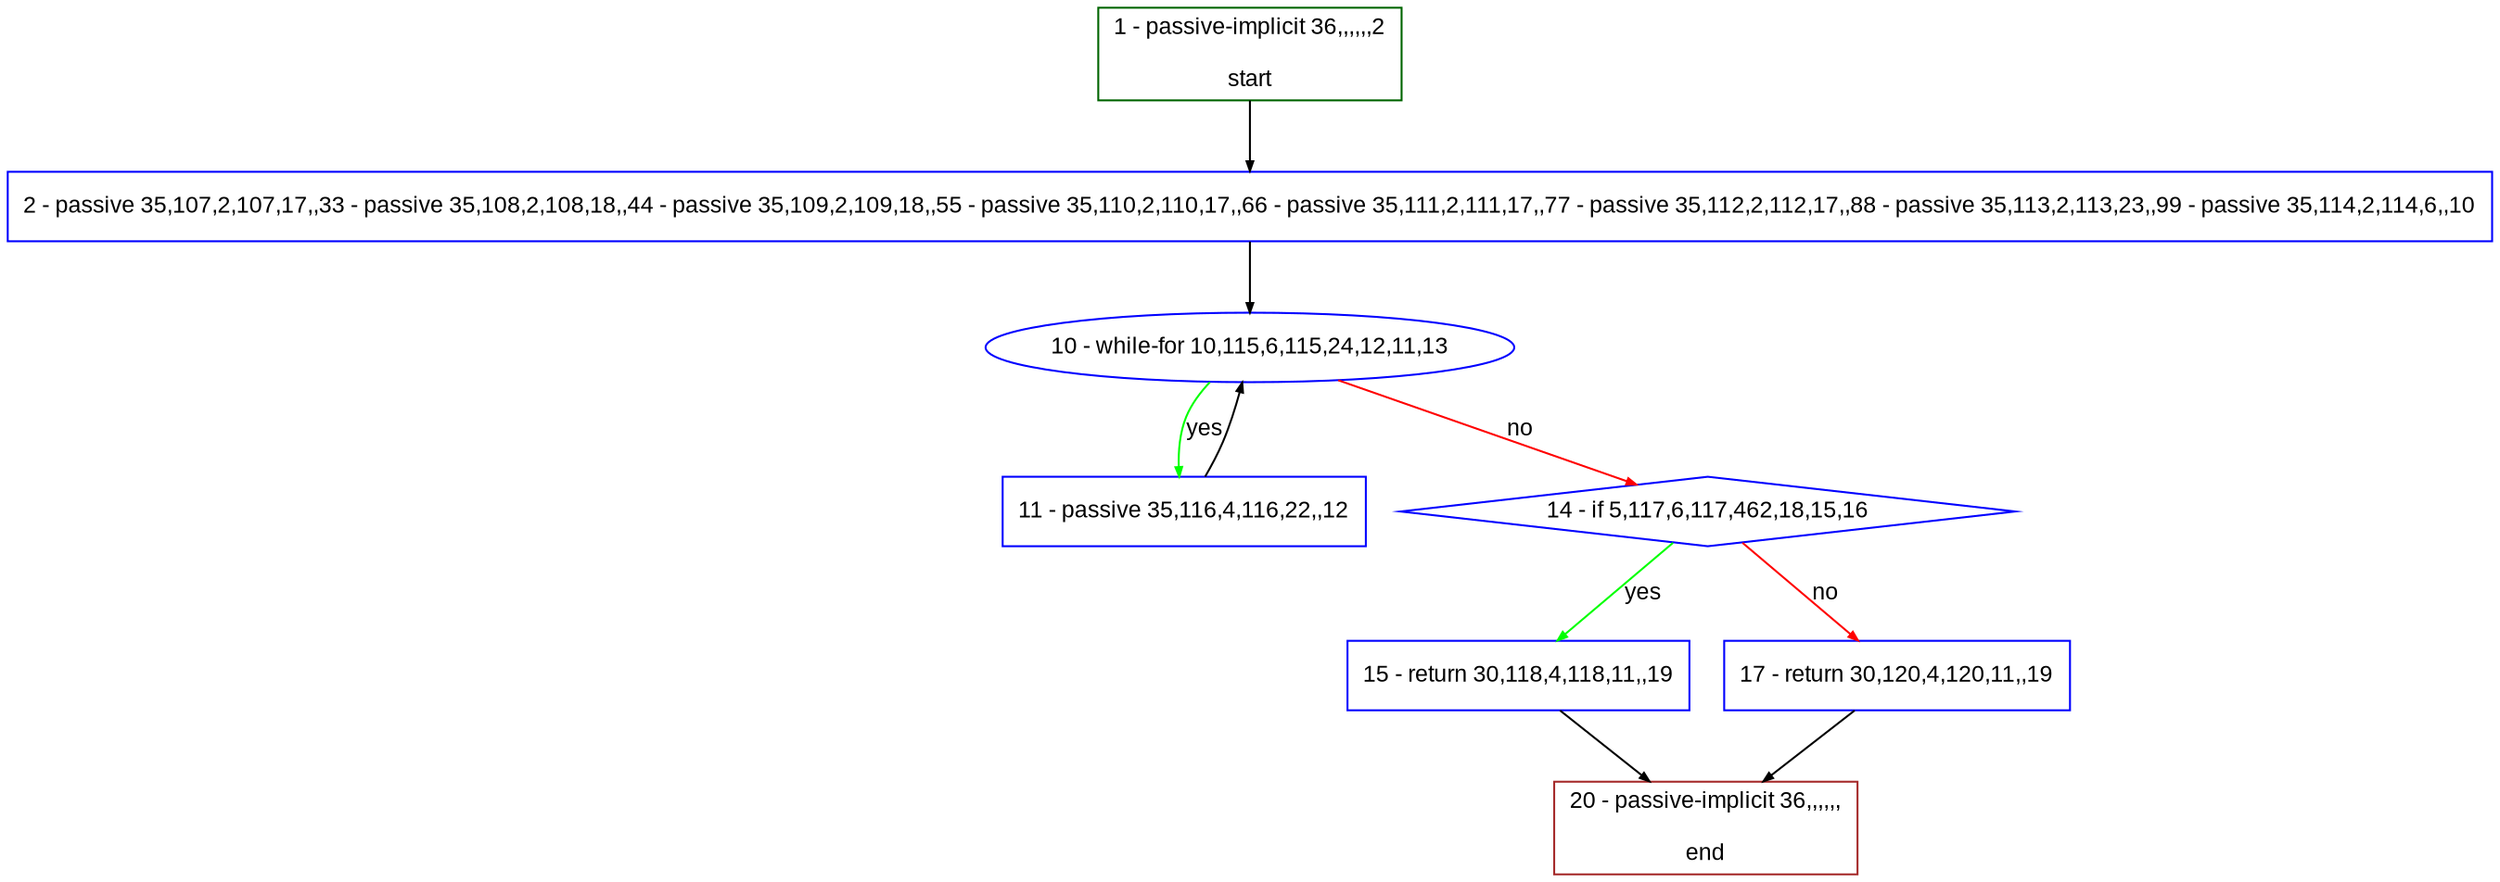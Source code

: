 digraph "" {
  graph [pack="true", label="", fontsize="12", packmode="clust", fontname="Arial", fillcolor="#FFFFCC", bgcolor="white", style="rounded,filled", compound="true"];
  node [node_initialized="no", label="", color="grey", fontsize="12", fillcolor="white", fontname="Arial", style="filled", shape="rectangle", compound="true", fixedsize="false"];
  edge [fontcolor="black", arrowhead="normal", arrowtail="none", arrowsize="0.5", ltail="", label="", color="black", fontsize="12", lhead="", fontname="Arial", dir="forward", compound="true"];
  __N1 [label="2 - passive 35,107,2,107,17,,33 - passive 35,108,2,108,18,,44 - passive 35,109,2,109,18,,55 - passive 35,110,2,110,17,,66 - passive 35,111,2,111,17,,77 - passive 35,112,2,112,17,,88 - passive 35,113,2,113,23,,99 - passive 35,114,2,114,6,,10", color="#0000ff", fillcolor="#ffffff", style="filled", shape="box"];
  __N2 [label="1 - passive-implicit 36,,,,,,2\n\nstart", color="#006400", fillcolor="#ffffff", style="filled", shape="box"];
  __N3 [label="10 - while-for 10,115,6,115,24,12,11,13", color="#0000ff", fillcolor="#ffffff", style="filled", shape="oval"];
  __N4 [label="11 - passive 35,116,4,116,22,,12", color="#0000ff", fillcolor="#ffffff", style="filled", shape="box"];
  __N5 [label="14 - if 5,117,6,117,462,18,15,16", color="#0000ff", fillcolor="#ffffff", style="filled", shape="diamond"];
  __N6 [label="15 - return 30,118,4,118,11,,19", color="#0000ff", fillcolor="#ffffff", style="filled", shape="box"];
  __N7 [label="17 - return 30,120,4,120,11,,19", color="#0000ff", fillcolor="#ffffff", style="filled", shape="box"];
  __N8 [label="20 - passive-implicit 36,,,,,,\n\nend", color="#a52a2a", fillcolor="#ffffff", style="filled", shape="box"];
  __N2 -> __N1 [arrowhead="normal", arrowtail="none", color="#000000", label="", dir="forward"];
  __N1 -> __N3 [arrowhead="normal", arrowtail="none", color="#000000", label="", dir="forward"];
  __N3 -> __N4 [arrowhead="normal", arrowtail="none", color="#00ff00", label="yes", dir="forward"];
  __N4 -> __N3 [arrowhead="normal", arrowtail="none", color="#000000", label="", dir="forward"];
  __N3 -> __N5 [arrowhead="normal", arrowtail="none", color="#ff0000", label="no", dir="forward"];
  __N5 -> __N6 [arrowhead="normal", arrowtail="none", color="#00ff00", label="yes", dir="forward"];
  __N5 -> __N7 [arrowhead="normal", arrowtail="none", color="#ff0000", label="no", dir="forward"];
  __N6 -> __N8 [arrowhead="normal", arrowtail="none", color="#000000", label="", dir="forward"];
  __N7 -> __N8 [arrowhead="normal", arrowtail="none", color="#000000", label="", dir="forward"];
}
